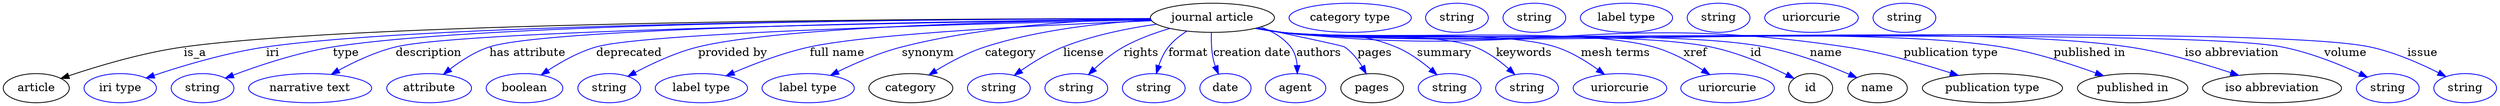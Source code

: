digraph {
	graph [bb="0,0,3050.6,123"];
	node [label="\N"];
	"journal article"	[height=0.5,
		label="journal article",
		pos="1479.3,105",
		width=2.1123];
	article	[height=0.5,
		pos="40.296,18",
		width=1.1193];
	"journal article" -> article	[label=is_a,
		lp="233.3,61.5",
		pos="e,70.49,30.126 1403.3,104.09 1167.4,104.01 449.86,101.06 219.3,69 170.37,62.195 115.94,45.646 80.089,33.441"];
	iri	[color=blue,
		height=0.5,
		label="iri type",
		pos="142.3,18",
		width=1.2277];
	"journal article" -> iri	[color=blue,
		label=iri,
		lp="328.3,61.5",
		pos="e,174.24,30.67 1403.1,103.98 1180,103.57 530.19,99.681 320.3,69 272.54,62.019 219.48,45.989 183.81,33.949",
		style=solid];
	type	[color=blue,
		height=0.5,
		label=string,
		pos="243.3,18",
		width=1.0652];
	"journal article" -> type	[color=blue,
		label=type,
		lp="418.3,61.5",
		pos="e,271.14,30.454 1403.2,104.06 1191,103.82 595.27,100.29 402.3,69 359.46,62.054 312.24,46.085 280.47,34.049",
		style=solid];
	description	[color=blue,
		height=0.5,
		label="narrative text",
		pos="375.3,18",
		width=2.0943];
	"journal article" -> description	[color=blue,
		label=description,
		lp="519.8,61.5",
		pos="e,401.09,35.129 1403.4,103.14 1185.5,100.42 567.96,90.843 479.3,69 454.95,63.001 429.54,50.914 409.94,40.127",
		style=solid];
	"has attribute"	[color=blue,
		height=0.5,
		label=attribute,
		pos="520.3,18",
		width=1.4443];
	"journal article" -> "has attribute"	[color=blue,
		label="has attribute",
		lp="641.3,61.5",
		pos="e,537.92,35.098 1403.5,103.38 1203.2,101.39 670,93.825 594.3,69 576.61,63.199 559.23,51.839 545.77,41.412",
		style=solid];
	deprecated	[color=blue,
		height=0.5,
		label=boolean,
		pos="637.3,18",
		width=1.2999];
	"journal article" -> deprecated	[color=blue,
		label=deprecated,
		lp="764.8,61.5",
		pos="e,657.47,34.331 1403.8,102.52 1225.5,98.733 788.22,87.657 724.3,69 703.41,62.905 682.2,50.859 665.95,40.118",
		style=solid];
	"provided by"	[color=blue,
		height=0.5,
		label=string,
		pos="740.3,18",
		width=1.0652];
	"journal article" -> "provided by"	[color=blue,
		label="provided by",
		lp="891.8,61.5",
		pos="e,763.18,32.584 1403.4,103.32 1259.5,101.44 952.17,94.48 849.3,69 822.01,62.242 793.19,48.704 772.04,37.418",
		style=solid];
	"full name"	[color=blue,
		height=0.5,
		label="label type",
		pos="853.3,18",
		width=1.5707];
	"journal article" -> "full name"	[color=blue,
		label="full name",
		lp="1019.8,61.5",
		pos="e,883.7,33.319 1404.5,101.33 1286.8,96.681 1063.8,85.952 986.3,69 954.03,61.946 919.13,48.593 893.18,37.46",
		style=solid];
	synonym	[color=blue,
		height=0.5,
		label="label type",
		pos="984.3,18",
		width=1.5707];
	"journal article" -> synonym	[color=blue,
		label=synonym,
		lp="1131.3,61.5",
		pos="e,1011.8,33.916 1403.1,104.05 1325.5,102.46 1202.3,95.409 1099.3,69 1072,61.998 1042.9,49.285 1020.8,38.431",
		style=solid];
	category	[height=0.5,
		pos="1110.3,18",
		width=1.4263];
	"journal article" -> category	[color=blue,
		label=category,
		lp="1231.8,61.5",
		pos="e,1132.5,34.507 1403.9,102.29 1346.8,99.157 1267,90.804 1200.3,69 1179.5,62.205 1158,50.485 1141.3,40.1",
		style=solid];
	license	[color=blue,
		height=0.5,
		label=string,
		pos="1218.3,18",
		width=1.0652];
	"journal article" -> license	[color=blue,
		label=license,
		lp="1321.3,61.5",
		pos="e,1237,33.942 1410.6,97.163 1375.5,92.112 1332.7,83.5 1296.3,69 1278.2,61.795 1259.8,50.243 1245.4,40.057",
		style=solid];
	rights	[color=blue,
		height=0.5,
		label=string,
		pos="1313.3,18",
		width=1.0652];
	"journal article" -> rights	[color=blue,
		label=rights,
		lp="1391.8,61.5",
		pos="e,1327.9,34.9 1427,91.926 1408.4,86.429 1387.8,78.894 1370.3,69 1357.6,61.833 1345.3,51.541 1335.3,42.155",
		style=solid];
	format	[color=blue,
		height=0.5,
		label=string,
		pos="1408.3,18",
		width=1.0652];
	"journal article" -> format	[color=blue,
		label=format,
		lp="1449.8,61.5",
		pos="e,1411.2,36.108 1447.9,88.585 1439.6,83.316 1431.3,76.756 1425.3,69 1420.1,62.287 1416.4,53.869 1413.8,45.865",
		style=solid];
	"creation date"	[color=blue,
		height=0.5,
		label=date,
		pos="1496.3,18",
		width=0.86659];
	"journal article" -> "creation date"	[color=blue,
		label="creation date",
		lp="1527.8,61.5",
		pos="e,1487.2,35.245 1477.9,86.665 1477.6,76.945 1477.9,64.665 1480.3,54 1481,50.908 1482,47.759 1483.1,44.681",
		style=solid];
	authors	[color=blue,
		height=0.5,
		label=agent,
		pos="1582.3,18",
		width=1.0291];
	"journal article" -> authors	[color=blue,
		label=authors,
		lp="1609.8,61.5",
		pos="e,1584.1,36.022 1538.4,93.522 1552.4,88.336 1565.9,80.586 1575.3,69 1580.4,62.651 1582.8,54.3 1583.6,46.246",
		style=solid];
	pages	[height=0.5,
		pos="1675.3,18",
		width=1.0652];
	"journal article" -> pages	[color=blue,
		label=pages,
		lp="1678.8,61.5",
		pos="e,1667.9,35.915 1534.4,92.589 1580.5,82.98 1639,70.553 1641.3,69 1650.2,62.99 1657.4,53.785 1662.9,44.905",
		style=solid];
	summary	[color=blue,
		height=0.5,
		label=string,
		pos="1770.3,18",
		width=1.0652];
	"journal article" -> summary	[color=blue,
		label=summary,
		lp="1763.8,61.5",
		pos="e,1754.7,34.6 1534.1,92.465 1544.1,90.517 1554.5,88.608 1564.3,87 1626.2,76.842 1646.2,92.741 1704.3,69 1720,62.591 1735.2,51.491 \
1747.1,41.376",
		style=solid];
	keywords	[color=blue,
		height=0.5,
		label=string,
		pos="1865.3,18",
		width=1.0652];
	"journal article" -> keywords	[color=blue,
		label=keywords,
		lp="1861.8,61.5",
		pos="e,1850.6,34.643 1533.1,92.216 1543.4,90.246 1554.2,88.394 1564.3,87 1616.6,79.807 1752,88.075 1801.3,69 1816.9,62.959 1831.8,51.781 \
1843.3,41.523",
		style=solid];
	"mesh terms"	[color=blue,
		height=0.5,
		label=uriorcurie,
		pos="1979.3,18",
		width=1.5887];
	"journal article" -> "mesh terms"	[color=blue,
		label="mesh terms",
		lp="1973.8,61.5",
		pos="e,1960.3,35.013 1532.6,92.119 1543.1,90.133 1554,88.299 1564.3,87 1638.5,77.644 1829.1,91.732 1900.3,69 1919,63.019 1937.7,51.492 \
1952.2,41.013",
		style=solid];
	xref	[color=blue,
		height=0.5,
		label=uriorcurie,
		pos="2111.3,18",
		width=1.5887];
	"journal article" -> xref	[color=blue,
		label=xref,
		lp="2071.8,61.5",
		pos="e,2089.4,34.86 1532.6,92.003 1543.1,90.027 1554,88.227 1564.3,87 1665,75.018 1922.6,96.141 2020.3,69 2041.9,63.002 2064,51.037 2081,\
40.315",
		style=solid];
	id	[height=0.5,
		pos="2213.3,18",
		width=0.75];
	"journal article" -> id	[color=blue,
		label=id,
		lp="2146.3,61.5",
		pos="e,2192.7,30.177 1532.1,92.046 1542.7,90.04 1553.8,88.217 1564.3,87 1680.5,73.486 1975.6,92.05 2090.3,69 2123.6,62.303 2159.4,46.736 \
2183.7,34.738",
		style=solid];
	name	[height=0.5,
		pos="2294.3,18",
		width=1.011];
	"journal article" -> name	[color=blue,
		label=name,
		lp="2231.3,61.5",
		pos="e,2268.7,31.183 1532.1,92.014 1542.7,90.01 1553.8,88.197 1564.3,87 1695.3,72.02 2027.8,93.559 2157.3,69 2193.2,62.195 2232.1,47.178 \
2259.3,35.368",
		style=solid];
	"publication type"	[height=0.5,
		pos="2434.3,18",
		width=2.3831];
	"journal article" -> "publication type"	[color=blue,
		label="publication type",
		lp="2383.3,61.5",
		pos="e,2392.6,33.798 1532.1,91.978 1542.7,89.978 1553.8,88.174 1564.3,87 1869.6,52.749 1951.5,114.67 2255.3,69 2299.2,62.401 2347.6,48.456 \
2383,36.966",
		style=solid];
	"published in"	[height=0.5,
		pos="2605.3,18",
		width=1.8776];
	"journal article" -> "published in"	[color=blue,
		label="published in",
		lp="2552.3,61.5",
		pos="e,2569.5,33.407 1532.1,91.931 1542.7,89.935 1553.8,88.145 1564.3,87 1759,65.715 2252,100.52 2445.3,69 2485,62.526 2528.5,48.47 2560.1,\
36.905",
		style=solid];
	"iso abbreviation"	[height=0.5,
		pos="2776.3,18",
		width=2.3651];
	"journal article" -> "iso abbreviation"	[color=blue,
		label="iso abbreviation",
		lp="2726.8,61.5",
		pos="e,2735.4,33.906 1532.1,91.906 1542.7,89.912 1553.8,88.129 1564.3,87 1793.2,62.322 2372.5,102.75 2600.3,69 2643.3,62.623 2690.7,48.755 \
2725.5,37.239",
		style=solid];
	volume	[color=blue,
		height=0.5,
		label=string,
		pos="2917.3,18",
		width=1.0652];
	"journal article" -> volume	[color=blue,
		label=volume,
		lp="2865.3,61.5",
		pos="e,2892.4,31.723 1532.1,91.884 1542.7,89.891 1553.8,88.115 1564.3,87 1699.5,72.603 2654.8,94.986 2788.3,69 2821.7,62.489 2857.7,47.838 \
2883.2,36.069",
		style=solid];
	issue	[color=blue,
		height=0.5,
		label=string,
		pos="3012.3,18",
		width=1.0652];
	"journal article" -> issue	[color=blue,
		label=issue,
		lp="2959.8,61.5",
		pos="e,2988.6,32.426 1532.1,91.874 1542.7,89.882 1553.8,88.109 1564.3,87 1711.4,71.431 2750.6,99.642 2895.3,69 2925.1,62.685 2956.8,48.651 \
2979.6,37.054",
		style=solid];
	"named thing_category"	[color=blue,
		height=0.5,
		label="category type",
		pos="1648.3,105",
		width=2.0762];
	publication_pages	[color=blue,
		height=0.5,
		label=string,
		pos="1779.3,105",
		width=1.0652];
	publication_id	[color=blue,
		height=0.5,
		label=string,
		pos="1874.3,105",
		width=1.0652];
	publication_name	[color=blue,
		height=0.5,
		label="label type",
		pos="1987.3,105",
		width=1.5707];
	"publication_publication type"	[color=blue,
		height=0.5,
		label=string,
		pos="2100.3,105",
		width=1.0652];
	"article_published in"	[color=blue,
		height=0.5,
		label=uriorcurie,
		pos="2214.3,105",
		width=1.5887];
	"article_iso abbreviation"	[color=blue,
		height=0.5,
		label=string,
		pos="2328.3,105",
		width=1.0652];
}
